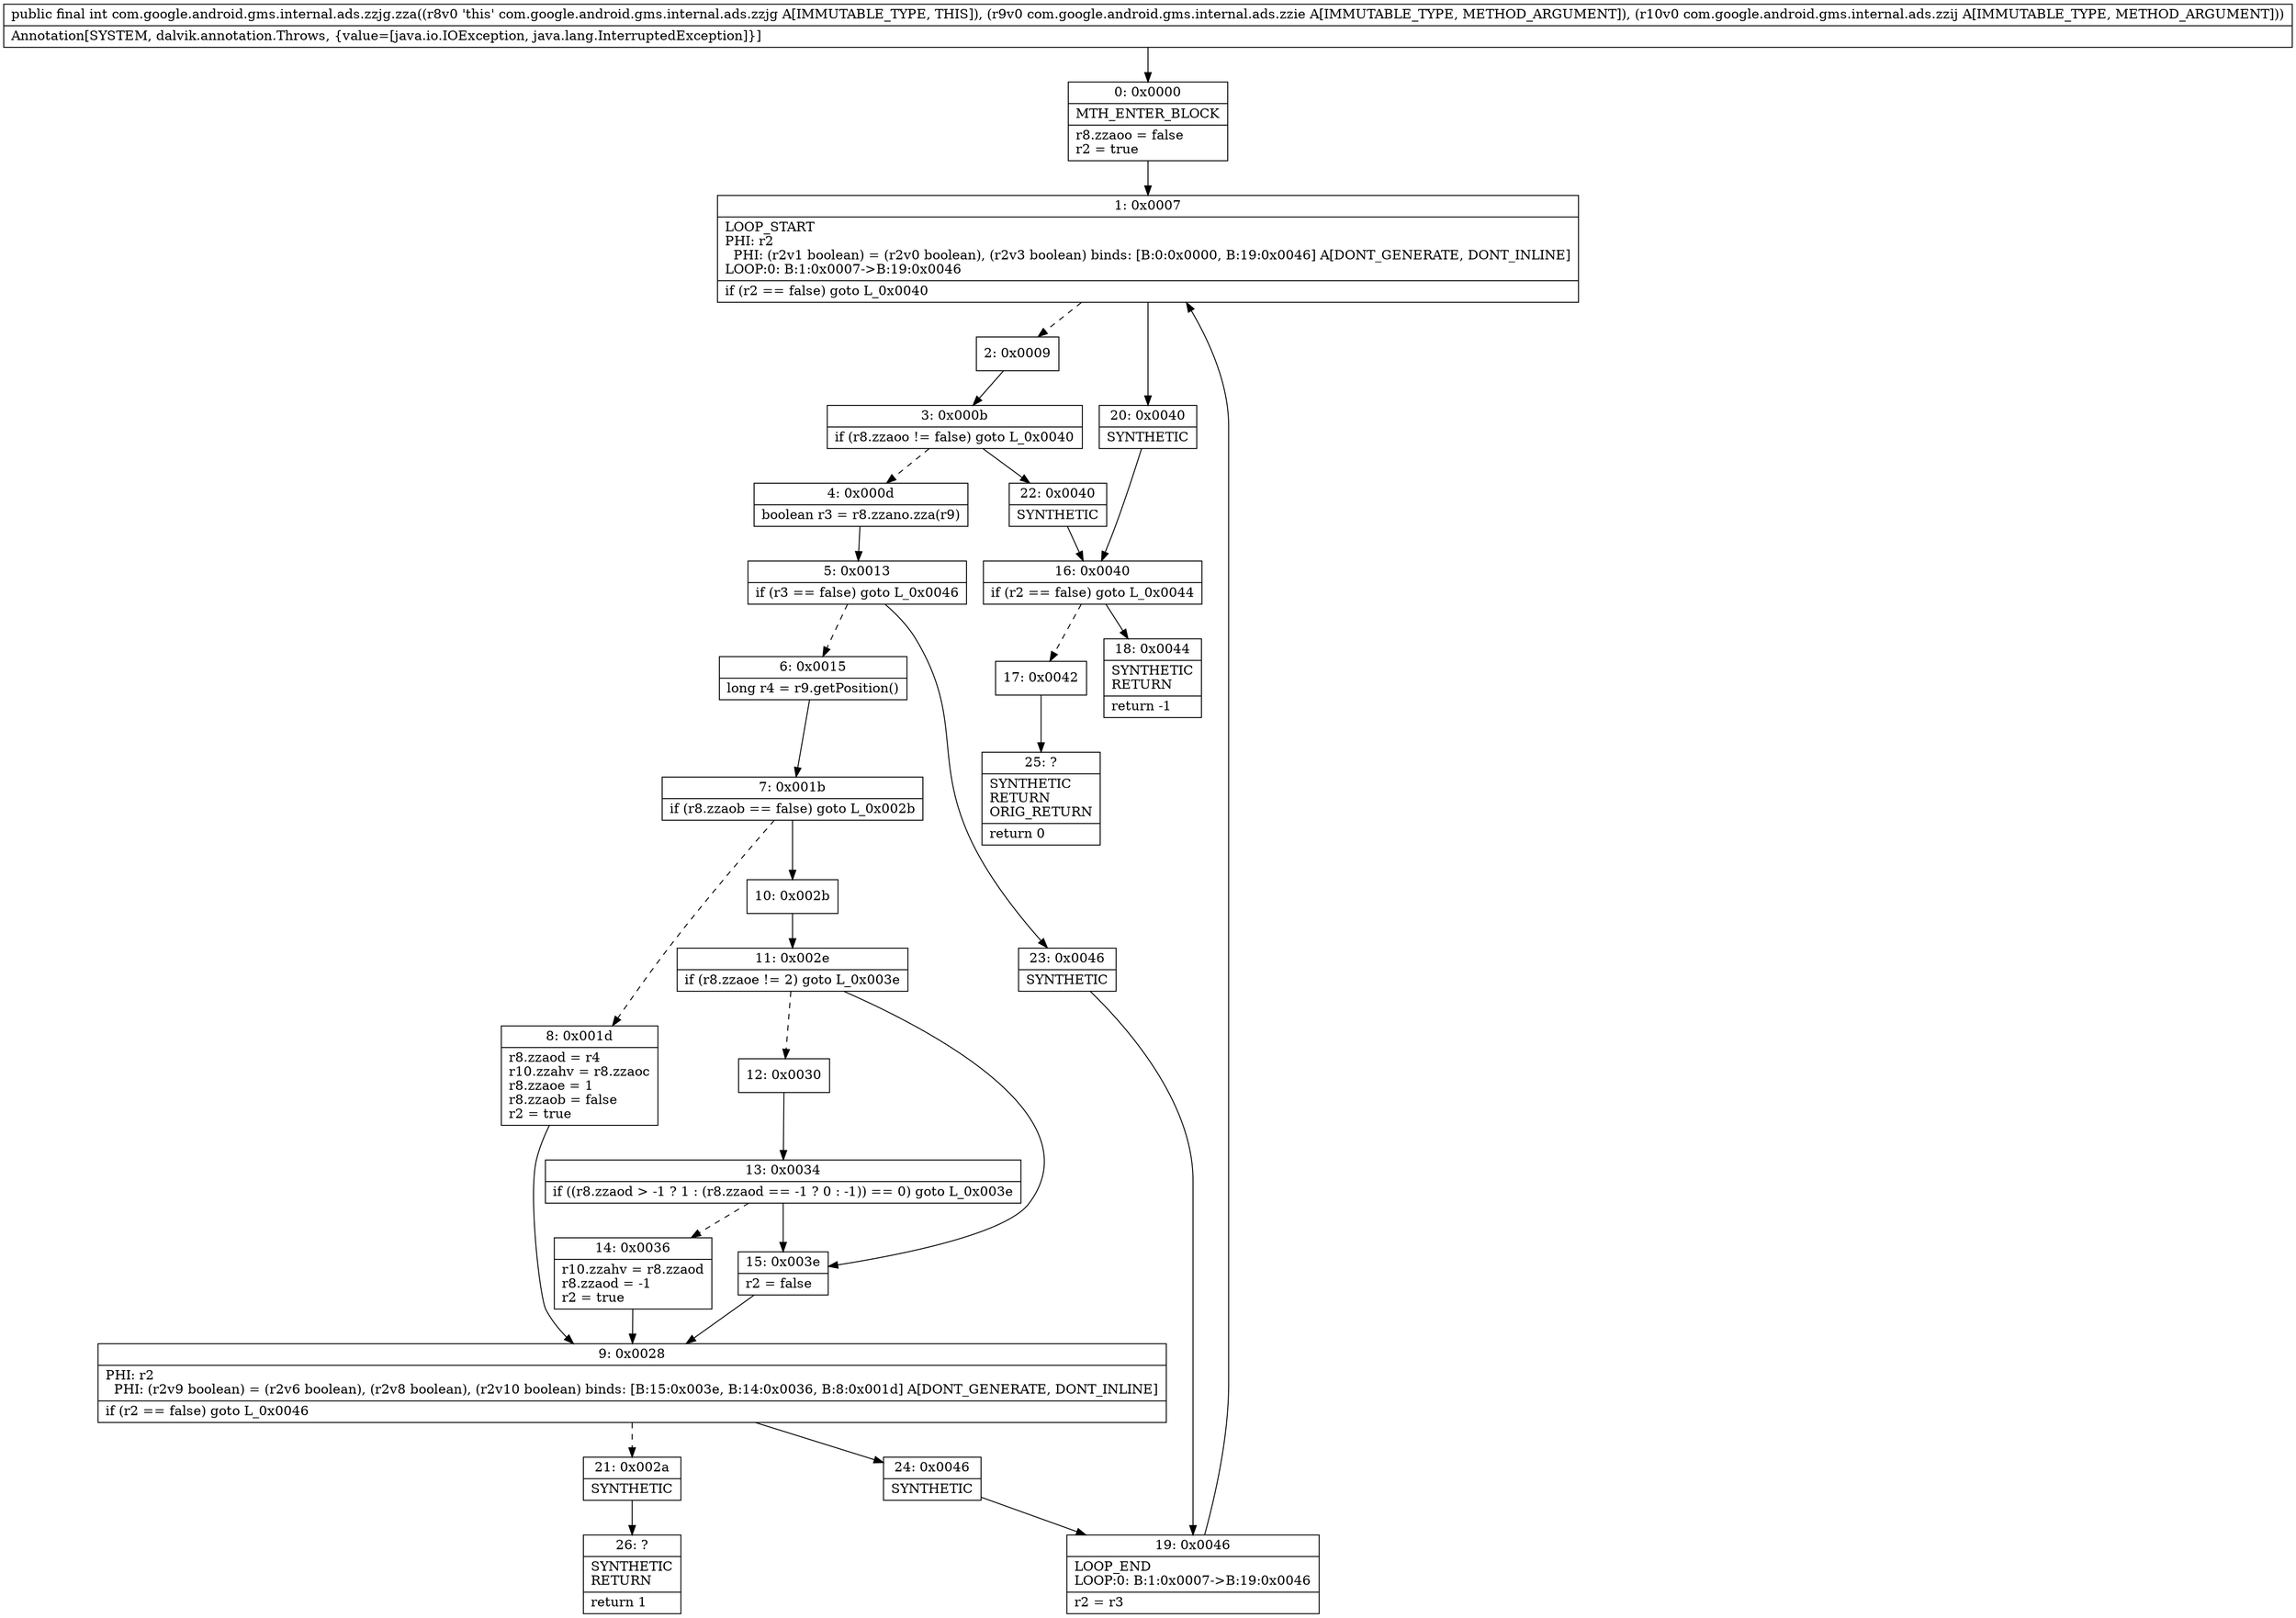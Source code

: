 digraph "CFG forcom.google.android.gms.internal.ads.zzjg.zza(Lcom\/google\/android\/gms\/internal\/ads\/zzie;Lcom\/google\/android\/gms\/internal\/ads\/zzij;)I" {
Node_0 [shape=record,label="{0\:\ 0x0000|MTH_ENTER_BLOCK\l|r8.zzaoo = false\lr2 = true\l}"];
Node_1 [shape=record,label="{1\:\ 0x0007|LOOP_START\lPHI: r2 \l  PHI: (r2v1 boolean) = (r2v0 boolean), (r2v3 boolean) binds: [B:0:0x0000, B:19:0x0046] A[DONT_GENERATE, DONT_INLINE]\lLOOP:0: B:1:0x0007\-\>B:19:0x0046\l|if (r2 == false) goto L_0x0040\l}"];
Node_2 [shape=record,label="{2\:\ 0x0009}"];
Node_3 [shape=record,label="{3\:\ 0x000b|if (r8.zzaoo != false) goto L_0x0040\l}"];
Node_4 [shape=record,label="{4\:\ 0x000d|boolean r3 = r8.zzano.zza(r9)\l}"];
Node_5 [shape=record,label="{5\:\ 0x0013|if (r3 == false) goto L_0x0046\l}"];
Node_6 [shape=record,label="{6\:\ 0x0015|long r4 = r9.getPosition()\l}"];
Node_7 [shape=record,label="{7\:\ 0x001b|if (r8.zzaob == false) goto L_0x002b\l}"];
Node_8 [shape=record,label="{8\:\ 0x001d|r8.zzaod = r4\lr10.zzahv = r8.zzaoc\lr8.zzaoe = 1\lr8.zzaob = false\lr2 = true\l}"];
Node_9 [shape=record,label="{9\:\ 0x0028|PHI: r2 \l  PHI: (r2v9 boolean) = (r2v6 boolean), (r2v8 boolean), (r2v10 boolean) binds: [B:15:0x003e, B:14:0x0036, B:8:0x001d] A[DONT_GENERATE, DONT_INLINE]\l|if (r2 == false) goto L_0x0046\l}"];
Node_10 [shape=record,label="{10\:\ 0x002b}"];
Node_11 [shape=record,label="{11\:\ 0x002e|if (r8.zzaoe != 2) goto L_0x003e\l}"];
Node_12 [shape=record,label="{12\:\ 0x0030}"];
Node_13 [shape=record,label="{13\:\ 0x0034|if ((r8.zzaod \> \-1 ? 1 : (r8.zzaod == \-1 ? 0 : \-1)) == 0) goto L_0x003e\l}"];
Node_14 [shape=record,label="{14\:\ 0x0036|r10.zzahv = r8.zzaod\lr8.zzaod = \-1\lr2 = true\l}"];
Node_15 [shape=record,label="{15\:\ 0x003e|r2 = false\l}"];
Node_16 [shape=record,label="{16\:\ 0x0040|if (r2 == false) goto L_0x0044\l}"];
Node_17 [shape=record,label="{17\:\ 0x0042}"];
Node_18 [shape=record,label="{18\:\ 0x0044|SYNTHETIC\lRETURN\l|return \-1\l}"];
Node_19 [shape=record,label="{19\:\ 0x0046|LOOP_END\lLOOP:0: B:1:0x0007\-\>B:19:0x0046\l|r2 = r3\l}"];
Node_20 [shape=record,label="{20\:\ 0x0040|SYNTHETIC\l}"];
Node_21 [shape=record,label="{21\:\ 0x002a|SYNTHETIC\l}"];
Node_22 [shape=record,label="{22\:\ 0x0040|SYNTHETIC\l}"];
Node_23 [shape=record,label="{23\:\ 0x0046|SYNTHETIC\l}"];
Node_24 [shape=record,label="{24\:\ 0x0046|SYNTHETIC\l}"];
Node_25 [shape=record,label="{25\:\ ?|SYNTHETIC\lRETURN\lORIG_RETURN\l|return 0\l}"];
Node_26 [shape=record,label="{26\:\ ?|SYNTHETIC\lRETURN\l|return 1\l}"];
MethodNode[shape=record,label="{public final int com.google.android.gms.internal.ads.zzjg.zza((r8v0 'this' com.google.android.gms.internal.ads.zzjg A[IMMUTABLE_TYPE, THIS]), (r9v0 com.google.android.gms.internal.ads.zzie A[IMMUTABLE_TYPE, METHOD_ARGUMENT]), (r10v0 com.google.android.gms.internal.ads.zzij A[IMMUTABLE_TYPE, METHOD_ARGUMENT]))  | Annotation[SYSTEM, dalvik.annotation.Throws, \{value=[java.io.IOException, java.lang.InterruptedException]\}]\l}"];
MethodNode -> Node_0;
Node_0 -> Node_1;
Node_1 -> Node_2[style=dashed];
Node_1 -> Node_20;
Node_2 -> Node_3;
Node_3 -> Node_4[style=dashed];
Node_3 -> Node_22;
Node_4 -> Node_5;
Node_5 -> Node_6[style=dashed];
Node_5 -> Node_23;
Node_6 -> Node_7;
Node_7 -> Node_8[style=dashed];
Node_7 -> Node_10;
Node_8 -> Node_9;
Node_9 -> Node_21[style=dashed];
Node_9 -> Node_24;
Node_10 -> Node_11;
Node_11 -> Node_12[style=dashed];
Node_11 -> Node_15;
Node_12 -> Node_13;
Node_13 -> Node_14[style=dashed];
Node_13 -> Node_15;
Node_14 -> Node_9;
Node_15 -> Node_9;
Node_16 -> Node_17[style=dashed];
Node_16 -> Node_18;
Node_17 -> Node_25;
Node_19 -> Node_1;
Node_20 -> Node_16;
Node_21 -> Node_26;
Node_22 -> Node_16;
Node_23 -> Node_19;
Node_24 -> Node_19;
}


